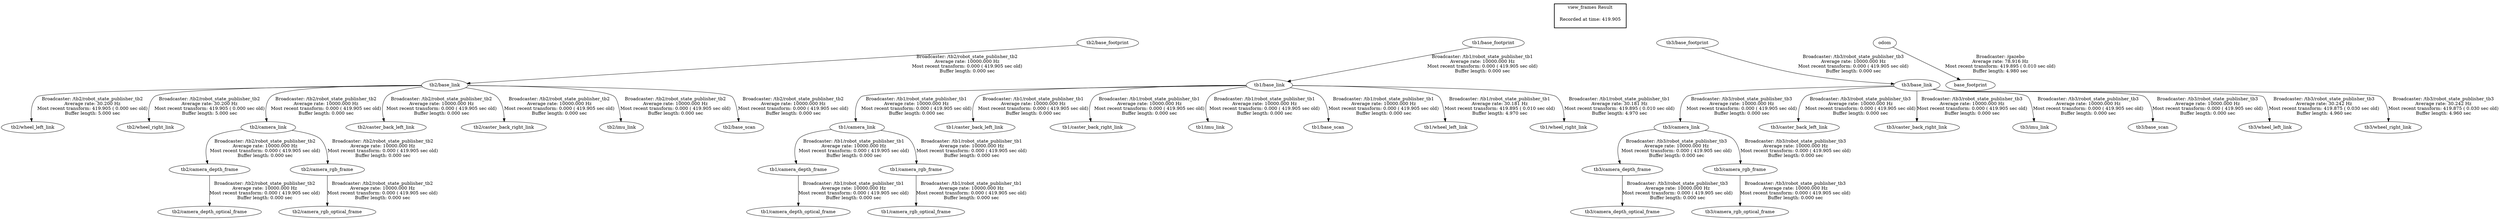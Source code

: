 digraph G {
"tb2/base_link" -> "tb2/wheel_left_link"[label="Broadcaster: /tb2/robot_state_publisher_tb2\nAverage rate: 30.200 Hz\nMost recent transform: 419.905 ( 0.000 sec old)\nBuffer length: 5.000 sec\n"];
"tb2/base_footprint" -> "tb2/base_link"[label="Broadcaster: /tb2/robot_state_publisher_tb2\nAverage rate: 10000.000 Hz\nMost recent transform: 0.000 ( 419.905 sec old)\nBuffer length: 0.000 sec\n"];
"tb2/base_link" -> "tb2/wheel_right_link"[label="Broadcaster: /tb2/robot_state_publisher_tb2\nAverage rate: 30.200 Hz\nMost recent transform: 419.905 ( 0.000 sec old)\nBuffer length: 5.000 sec\n"];
"tb1/base_footprint" -> "tb1/base_link"[label="Broadcaster: /tb1/robot_state_publisher_tb1\nAverage rate: 10000.000 Hz\nMost recent transform: 0.000 ( 419.905 sec old)\nBuffer length: 0.000 sec\n"];
"tb1/camera_link" -> "tb1/camera_depth_frame"[label="Broadcaster: /tb1/robot_state_publisher_tb1\nAverage rate: 10000.000 Hz\nMost recent transform: 0.000 ( 419.905 sec old)\nBuffer length: 0.000 sec\n"];
"tb1/base_link" -> "tb1/camera_link"[label="Broadcaster: /tb1/robot_state_publisher_tb1\nAverage rate: 10000.000 Hz\nMost recent transform: 0.000 ( 419.905 sec old)\nBuffer length: 0.000 sec\n"];
"tb1/camera_depth_frame" -> "tb1/camera_depth_optical_frame"[label="Broadcaster: /tb1/robot_state_publisher_tb1\nAverage rate: 10000.000 Hz\nMost recent transform: 0.000 ( 419.905 sec old)\nBuffer length: 0.000 sec\n"];
"tb1/camera_link" -> "tb1/camera_rgb_frame"[label="Broadcaster: /tb1/robot_state_publisher_tb1\nAverage rate: 10000.000 Hz\nMost recent transform: 0.000 ( 419.905 sec old)\nBuffer length: 0.000 sec\n"];
"tb1/camera_rgb_frame" -> "tb1/camera_rgb_optical_frame"[label="Broadcaster: /tb1/robot_state_publisher_tb1\nAverage rate: 10000.000 Hz\nMost recent transform: 0.000 ( 419.905 sec old)\nBuffer length: 0.000 sec\n"];
"tb1/base_link" -> "tb1/caster_back_left_link"[label="Broadcaster: /tb1/robot_state_publisher_tb1\nAverage rate: 10000.000 Hz\nMost recent transform: 0.000 ( 419.905 sec old)\nBuffer length: 0.000 sec\n"];
"tb1/base_link" -> "tb1/caster_back_right_link"[label="Broadcaster: /tb1/robot_state_publisher_tb1\nAverage rate: 10000.000 Hz\nMost recent transform: 0.000 ( 419.905 sec old)\nBuffer length: 0.000 sec\n"];
"tb1/base_link" -> "tb1/imu_link"[label="Broadcaster: /tb1/robot_state_publisher_tb1\nAverage rate: 10000.000 Hz\nMost recent transform: 0.000 ( 419.905 sec old)\nBuffer length: 0.000 sec\n"];
"tb1/base_link" -> "tb1/base_scan"[label="Broadcaster: /tb1/robot_state_publisher_tb1\nAverage rate: 10000.000 Hz\nMost recent transform: 0.000 ( 419.905 sec old)\nBuffer length: 0.000 sec\n"];
"tb3/base_footprint" -> "tb3/base_link"[label="Broadcaster: /tb3/robot_state_publisher_tb3\nAverage rate: 10000.000 Hz\nMost recent transform: 0.000 ( 419.905 sec old)\nBuffer length: 0.000 sec\n"];
"tb3/camera_link" -> "tb3/camera_depth_frame"[label="Broadcaster: /tb3/robot_state_publisher_tb3\nAverage rate: 10000.000 Hz\nMost recent transform: 0.000 ( 419.905 sec old)\nBuffer length: 0.000 sec\n"];
"tb3/base_link" -> "tb3/camera_link"[label="Broadcaster: /tb3/robot_state_publisher_tb3\nAverage rate: 10000.000 Hz\nMost recent transform: 0.000 ( 419.905 sec old)\nBuffer length: 0.000 sec\n"];
"tb3/camera_depth_frame" -> "tb3/camera_depth_optical_frame"[label="Broadcaster: /tb3/robot_state_publisher_tb3\nAverage rate: 10000.000 Hz\nMost recent transform: 0.000 ( 419.905 sec old)\nBuffer length: 0.000 sec\n"];
"tb3/camera_link" -> "tb3/camera_rgb_frame"[label="Broadcaster: /tb3/robot_state_publisher_tb3\nAverage rate: 10000.000 Hz\nMost recent transform: 0.000 ( 419.905 sec old)\nBuffer length: 0.000 sec\n"];
"tb3/camera_rgb_frame" -> "tb3/camera_rgb_optical_frame"[label="Broadcaster: /tb3/robot_state_publisher_tb3\nAverage rate: 10000.000 Hz\nMost recent transform: 0.000 ( 419.905 sec old)\nBuffer length: 0.000 sec\n"];
"tb3/base_link" -> "tb3/caster_back_left_link"[label="Broadcaster: /tb3/robot_state_publisher_tb3\nAverage rate: 10000.000 Hz\nMost recent transform: 0.000 ( 419.905 sec old)\nBuffer length: 0.000 sec\n"];
"tb3/base_link" -> "tb3/caster_back_right_link"[label="Broadcaster: /tb3/robot_state_publisher_tb3\nAverage rate: 10000.000 Hz\nMost recent transform: 0.000 ( 419.905 sec old)\nBuffer length: 0.000 sec\n"];
"tb3/base_link" -> "tb3/imu_link"[label="Broadcaster: /tb3/robot_state_publisher_tb3\nAverage rate: 10000.000 Hz\nMost recent transform: 0.000 ( 419.905 sec old)\nBuffer length: 0.000 sec\n"];
"tb3/base_link" -> "tb3/base_scan"[label="Broadcaster: /tb3/robot_state_publisher_tb3\nAverage rate: 10000.000 Hz\nMost recent transform: 0.000 ( 419.905 sec old)\nBuffer length: 0.000 sec\n"];
"tb2/camera_link" -> "tb2/camera_depth_frame"[label="Broadcaster: /tb2/robot_state_publisher_tb2\nAverage rate: 10000.000 Hz\nMost recent transform: 0.000 ( 419.905 sec old)\nBuffer length: 0.000 sec\n"];
"tb2/base_link" -> "tb2/camera_link"[label="Broadcaster: /tb2/robot_state_publisher_tb2\nAverage rate: 10000.000 Hz\nMost recent transform: 0.000 ( 419.905 sec old)\nBuffer length: 0.000 sec\n"];
"tb2/camera_depth_frame" -> "tb2/camera_depth_optical_frame"[label="Broadcaster: /tb2/robot_state_publisher_tb2\nAverage rate: 10000.000 Hz\nMost recent transform: 0.000 ( 419.905 sec old)\nBuffer length: 0.000 sec\n"];
"tb2/camera_link" -> "tb2/camera_rgb_frame"[label="Broadcaster: /tb2/robot_state_publisher_tb2\nAverage rate: 10000.000 Hz\nMost recent transform: 0.000 ( 419.905 sec old)\nBuffer length: 0.000 sec\n"];
"tb2/camera_rgb_frame" -> "tb2/camera_rgb_optical_frame"[label="Broadcaster: /tb2/robot_state_publisher_tb2\nAverage rate: 10000.000 Hz\nMost recent transform: 0.000 ( 419.905 sec old)\nBuffer length: 0.000 sec\n"];
"tb2/base_link" -> "tb2/caster_back_left_link"[label="Broadcaster: /tb2/robot_state_publisher_tb2\nAverage rate: 10000.000 Hz\nMost recent transform: 0.000 ( 419.905 sec old)\nBuffer length: 0.000 sec\n"];
"tb2/base_link" -> "tb2/caster_back_right_link"[label="Broadcaster: /tb2/robot_state_publisher_tb2\nAverage rate: 10000.000 Hz\nMost recent transform: 0.000 ( 419.905 sec old)\nBuffer length: 0.000 sec\n"];
"tb2/base_link" -> "tb2/imu_link"[label="Broadcaster: /tb2/robot_state_publisher_tb2\nAverage rate: 10000.000 Hz\nMost recent transform: 0.000 ( 419.905 sec old)\nBuffer length: 0.000 sec\n"];
"tb2/base_link" -> "tb2/base_scan"[label="Broadcaster: /tb2/robot_state_publisher_tb2\nAverage rate: 10000.000 Hz\nMost recent transform: 0.000 ( 419.905 sec old)\nBuffer length: 0.000 sec\n"];
"odom" -> "base_footprint"[label="Broadcaster: /gazebo\nAverage rate: 78.916 Hz\nMost recent transform: 419.895 ( 0.010 sec old)\nBuffer length: 4.980 sec\n"];
"tb3/base_link" -> "tb3/wheel_left_link"[label="Broadcaster: /tb3/robot_state_publisher_tb3\nAverage rate: 30.242 Hz\nMost recent transform: 419.875 ( 0.030 sec old)\nBuffer length: 4.960 sec\n"];
"tb3/base_link" -> "tb3/wheel_right_link"[label="Broadcaster: /tb3/robot_state_publisher_tb3\nAverage rate: 30.242 Hz\nMost recent transform: 419.875 ( 0.030 sec old)\nBuffer length: 4.960 sec\n"];
"tb1/base_link" -> "tb1/wheel_left_link"[label="Broadcaster: /tb1/robot_state_publisher_tb1\nAverage rate: 30.181 Hz\nMost recent transform: 419.895 ( 0.010 sec old)\nBuffer length: 4.970 sec\n"];
"tb1/base_link" -> "tb1/wheel_right_link"[label="Broadcaster: /tb1/robot_state_publisher_tb1\nAverage rate: 30.181 Hz\nMost recent transform: 419.895 ( 0.010 sec old)\nBuffer length: 4.970 sec\n"];
edge [style=invis];
 subgraph cluster_legend { style=bold; color=black; label ="view_frames Result";
"Recorded at time: 419.905"[ shape=plaintext ] ;
 }->"tb1/base_footprint";
edge [style=invis];
 subgraph cluster_legend { style=bold; color=black; label ="view_frames Result";
"Recorded at time: 419.905"[ shape=plaintext ] ;
 }->"tb3/base_footprint";
edge [style=invis];
 subgraph cluster_legend { style=bold; color=black; label ="view_frames Result";
"Recorded at time: 419.905"[ shape=plaintext ] ;
 }->"tb2/base_footprint";
edge [style=invis];
 subgraph cluster_legend { style=bold; color=black; label ="view_frames Result";
"Recorded at time: 419.905"[ shape=plaintext ] ;
 }->"odom";
}